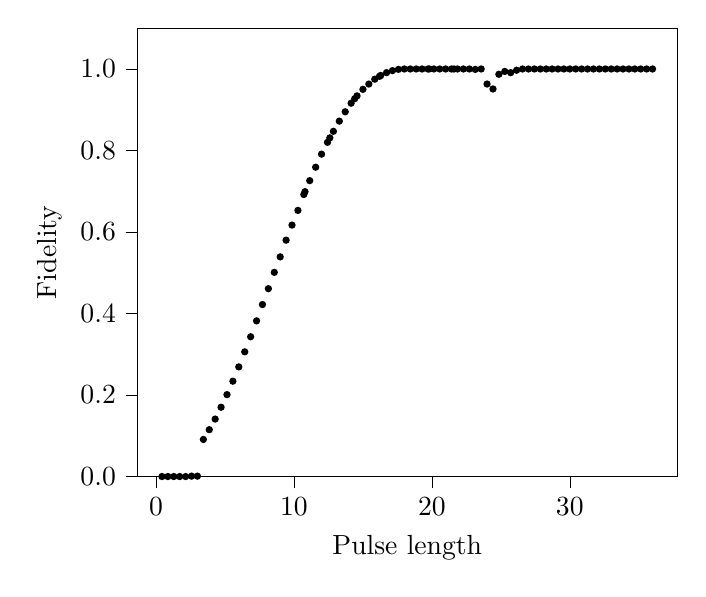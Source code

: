 % This file was created by matplotlib2tikz v0.7.4.
\begin{tikzpicture}

\begin{axis}[
tick align=outside,
tick pos=left,
x grid style={white!69.02!black},
xlabel={Pulse length},
xmin=-1.35, xmax=37.779,
xtick style={color=black},
y grid style={white!69.02!black},
ylabel={Fidelity},
ymin=0, ymax=1.1,
ytick style={color=black},
ytick={0,0.2,0.4,0.6,0.8,1,1.2},
yticklabels={0.0,0.2,0.4,0.6,0.8,1.0,1.2}
]
\addplot [semithick, black, mark=*, mark size=1, mark options={solid}, only marks]
table {%
9 0.539
};
\addplot [semithick, black, mark=*, mark size=1, mark options={solid}, only marks]
table {%
18 1.0
};
\addplot [semithick, black, mark=*, mark size=1, mark options={solid}, only marks]
table {%
27 1.0
};
\addplot [semithick, black, mark=*, mark size=1, mark options={solid}, only marks]
table {%
36 1.0
};
\addplot [semithick, black, mark=*, mark size=1, mark options={solid}, only marks]
table {%
10.8 0.699
};
\addplot [semithick, black, mark=*, mark size=1, mark options={solid}, only marks]
table {%
12.6 0.831
};
\addplot [semithick, black, mark=*, mark size=1, mark options={solid}, only marks]
table {%
14.4 0.927
};
\addplot [semithick, black, mark=*, mark size=1, mark options={solid}, only marks]
table {%
16.2 0.982
};
\addplot [semithick, black, mark=*, mark size=1, mark options={solid}, only marks]
table {%
19.8 1.0
};
\addplot [semithick, black, mark=*, mark size=1, mark options={solid}, only marks]
table {%
21.6 1.0
};
\addplot [semithick, black, mark=*, mark size=1, mark options={solid}, only marks]
table {%
9.429 0.58
};
\addplot [semithick, black, mark=*, mark size=1, mark options={solid}, only marks]
table {%
9.857 0.617
};
\addplot [semithick, black, mark=*, mark size=1, mark options={solid}, only marks]
table {%
10.286 0.653
};
\addplot [semithick, black, mark=*, mark size=1, mark options={solid}, only marks]
table {%
10.714 0.692
};
\addplot [semithick, black, mark=*, mark size=1, mark options={solid}, only marks]
table {%
11.143 0.726
};
\addplot [semithick, black, mark=*, mark size=1, mark options={solid}, only marks]
table {%
11.571 0.759
};
\addplot [semithick, black, mark=*, mark size=1, mark options={solid}, only marks]
table {%
12 0.791
};
\addplot [semithick, black, mark=*, mark size=1, mark options={solid}, only marks]
table {%
12.429 0.82
};
\addplot [semithick, black, mark=*, mark size=1, mark options={solid}, only marks]
table {%
12.857 0.847
};
\addplot [semithick, black, mark=*, mark size=1, mark options={solid}, only marks]
table {%
13.286 0.872
};
\addplot [semithick, black, mark=*, mark size=1, mark options={solid}, only marks]
table {%
13.714 0.895
};
\addplot [semithick, black, mark=*, mark size=1, mark options={solid}, only marks]
table {%
14.143 0.916
};
\addplot [semithick, black, mark=*, mark size=1, mark options={solid}, only marks]
table {%
14.571 0.934
};
\addplot [semithick, black, mark=*, mark size=1, mark options={solid}, only marks]
table {%
15 0.95
};
\addplot [semithick, black, mark=*, mark size=1, mark options={solid}, only marks]
table {%
15.429 0.963
};
\addplot [semithick, black, mark=*, mark size=1, mark options={solid}, only marks]
table {%
15.857 0.975
};
\addplot [semithick, black, mark=*, mark size=1, mark options={solid}, only marks]
table {%
16.286 0.984
};
\addplot [semithick, black, mark=*, mark size=1, mark options={solid}, only marks]
table {%
16.714 0.991
};
\addplot [semithick, black, mark=*, mark size=1, mark options={solid}, only marks]
table {%
17.143 0.996
};
\addplot [semithick, black, mark=*, mark size=1, mark options={solid}, only marks]
table {%
17.571 0.999
};
\addplot [semithick, black, mark=*, mark size=1, mark options={solid}, only marks]
table {%
18.429 1.0
};
\addplot [semithick, black, mark=*, mark size=1, mark options={solid}, only marks]
table {%
18.857 1.0
};
\addplot [semithick, black, mark=*, mark size=1, mark options={solid}, only marks]
table {%
19.286 1.0
};
\addplot [semithick, black, mark=*, mark size=1, mark options={solid}, only marks]
table {%
19.714 1.0
};
\addplot [semithick, black, mark=*, mark size=1, mark options={solid}, only marks]
table {%
20.143 1.0
};
\addplot [semithick, black, mark=*, mark size=1, mark options={solid}, only marks]
table {%
20.571 1.0
};
\addplot [semithick, black, mark=*, mark size=1, mark options={solid}, only marks]
table {%
21 1.0
};
\addplot [semithick, black, mark=*, mark size=1, mark options={solid}, only marks]
table {%
21.429 1.0
};
\addplot [semithick, black, mark=*, mark size=1, mark options={solid}, only marks]
table {%
21.857 1.0
};
\addplot [semithick, black, mark=*, mark size=1, mark options={solid}, only marks]
table {%
22.286 1.0
};
\addplot [semithick, black, mark=*, mark size=1, mark options={solid}, only marks]
table {%
22.714 1.0
};
\addplot [semithick, black, mark=*, mark size=1, mark options={solid}, only marks]
table {%
23.143 0.999
};
\addplot [semithick, black, mark=*, mark size=1, mark options={solid}, only marks]
table {%
23.571 1.0
};
\addplot [semithick, black, mark=*, mark size=1, mark options={solid}, only marks]
table {%
24 0.963
};
\addplot [semithick, black, mark=*, mark size=1, mark options={solid}, only marks]
table {%
24.429 0.951
};
\addplot [semithick, black, mark=*, mark size=1, mark options={solid}, only marks]
table {%
24.857 0.987
};
\addplot [semithick, black, mark=*, mark size=1, mark options={solid}, only marks]
table {%
25.286 0.994
};
\addplot [semithick, black, mark=*, mark size=1, mark options={solid}, only marks]
table {%
25.714 0.991
};
\addplot [semithick, black, mark=*, mark size=1, mark options={solid}, only marks]
table {%
26.143 0.997
};
\addplot [semithick, black, mark=*, mark size=1, mark options={solid}, only marks]
table {%
26.571 1.0
};
\addplot [semithick, black, mark=*, mark size=1, mark options={solid}, only marks]
table {%
27.429 1.0
};
\addplot [semithick, black, mark=*, mark size=1, mark options={solid}, only marks]
table {%
27.857 1.0
};
\addplot [semithick, black, mark=*, mark size=1, mark options={solid}, only marks]
table {%
28.286 1.0
};
\addplot [semithick, black, mark=*, mark size=1, mark options={solid}, only marks]
table {%
28.714 1.0
};
\addplot [semithick, black, mark=*, mark size=1, mark options={solid}, only marks]
table {%
29.143 1.0
};
\addplot [semithick, black, mark=*, mark size=1, mark options={solid}, only marks]
table {%
29.571 1.0
};
\addplot [semithick, black, mark=*, mark size=1, mark options={solid}, only marks]
table {%
30 1.0
};
\addplot [semithick, black, mark=*, mark size=1, mark options={solid}, only marks]
table {%
30.429 1.0
};
\addplot [semithick, black, mark=*, mark size=1, mark options={solid}, only marks]
table {%
30.857 1.0
};
\addplot [semithick, black, mark=*, mark size=1, mark options={solid}, only marks]
table {%
31.286 1.0
};
\addplot [semithick, black, mark=*, mark size=1, mark options={solid}, only marks]
table {%
31.714 1.0
};
\addplot [semithick, black, mark=*, mark size=1, mark options={solid}, only marks]
table {%
32.143 1.0
};
\addplot [semithick, black, mark=*, mark size=1, mark options={solid}, only marks]
table {%
32.571 1.0
};
\addplot [semithick, black, mark=*, mark size=1, mark options={solid}, only marks]
table {%
33 1.0
};
\addplot [semithick, black, mark=*, mark size=1, mark options={solid}, only marks]
table {%
33.429 1.0
};
\addplot [semithick, black, mark=*, mark size=1, mark options={solid}, only marks]
table {%
33.857 1.0
};
\addplot [semithick, black, mark=*, mark size=1, mark options={solid}, only marks]
table {%
34.286 1.0
};
\addplot [semithick, black, mark=*, mark size=1, mark options={solid}, only marks]
table {%
34.714 1.0
};
\addplot [semithick, black, mark=*, mark size=1, mark options={solid}, only marks]
table {%
35.143 1.0
};
\addplot [semithick, black, mark=*, mark size=1, mark options={solid}, only marks]
table {%
35.571 1.0
};
\addplot [semithick, black, mark=*, mark size=1, mark options={solid}, only marks]
table {%
0.429 0.0
};
\addplot [semithick, black, mark=*, mark size=1, mark options={solid}, only marks]
table {%
0.857 6.291e-05
};
\addplot [semithick, black, mark=*, mark size=1, mark options={solid}, only marks]
table {%
1.286 4.805e-05
};
\addplot [semithick, black, mark=*, mark size=1, mark options={solid}, only marks]
table {%
1.714 0.0
};
\addplot [semithick, black, mark=*, mark size=1, mark options={solid}, only marks]
table {%
2.143 0.0
};
\addplot [semithick, black, mark=*, mark size=1, mark options={solid}, only marks]
table {%
2.571 0.001
};
\addplot [semithick, black, mark=*, mark size=1, mark options={solid}, only marks]
table {%
3.0 0.001
};
\addplot [semithick, black, mark=*, mark size=1, mark options={solid}, only marks]
table {%
3.429 0.091
};
\addplot [semithick, black, mark=*, mark size=1, mark options={solid}, only marks]
table {%
3.857 0.115
};
\addplot [semithick, black, mark=*, mark size=1, mark options={solid}, only marks]
table {%
4.286 0.141
};
\addplot [semithick, black, mark=*, mark size=1, mark options={solid}, only marks]
table {%
4.714 0.17
};
\addplot [semithick, black, mark=*, mark size=1, mark options={solid}, only marks]
table {%
5.143 0.201
};
\addplot [semithick, black, mark=*, mark size=1, mark options={solid}, only marks]
table {%
5.571 0.234
};
\addplot [semithick, black, mark=*, mark size=1, mark options={solid}, only marks]
table {%
6.0 0.269
};
\addplot [semithick, black, mark=*, mark size=1, mark options={solid}, only marks]
table {%
6.429 0.306
};
\addplot [semithick, black, mark=*, mark size=1, mark options={solid}, only marks]
table {%
6.857 0.343
};
\addplot [semithick, black, mark=*, mark size=1, mark options={solid}, only marks]
table {%
7.286 0.382
};
\addplot [semithick, black, mark=*, mark size=1, mark options={solid}, only marks]
table {%
7.714 0.422
};
\addplot [semithick, black, mark=*, mark size=1, mark options={solid}, only marks]
table {%
8.143 0.461
};
\addplot [semithick, black, mark=*, mark size=1, mark options={solid}, only marks]
table {%
8.571 0.501
};
\end{axis}

\end{tikzpicture}